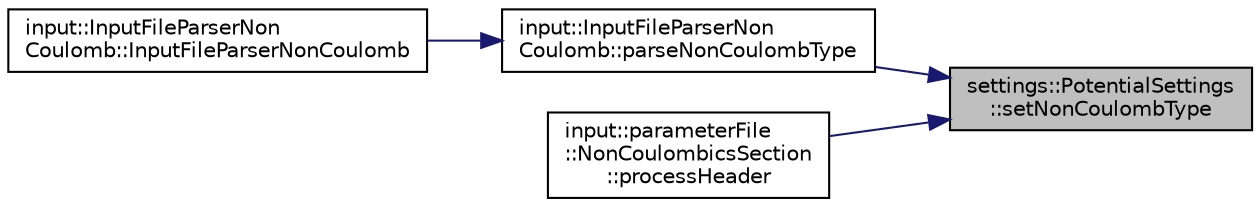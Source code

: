 digraph "settings::PotentialSettings::setNonCoulombType"
{
 // LATEX_PDF_SIZE
  edge [fontname="Helvetica",fontsize="10",labelfontname="Helvetica",labelfontsize="10"];
  node [fontname="Helvetica",fontsize="10",shape=record];
  rankdir="RL";
  Node1 [label="settings::PotentialSettings\l::setNonCoulombType",height=0.2,width=0.4,color="black", fillcolor="grey75", style="filled", fontcolor="black",tooltip="Set the nonCoulomb type as string and enum in the PotentialSettings class."];
  Node1 -> Node2 [dir="back",color="midnightblue",fontsize="10",style="solid",fontname="Helvetica"];
  Node2 [label="input::InputFileParserNon\lCoulomb::parseNonCoulombType",height=0.2,width=0.4,color="black", fillcolor="white", style="filled",URL="$classinput_1_1InputFileParserNonCoulomb.html#add8f9f2f50e716bf29d30eefa5b0ef55",tooltip="Parse the nonCoulombic type of the guff.dat file."];
  Node2 -> Node3 [dir="back",color="midnightblue",fontsize="10",style="solid",fontname="Helvetica"];
  Node3 [label="input::InputFileParserNon\lCoulomb::InputFileParserNonCoulomb",height=0.2,width=0.4,color="black", fillcolor="white", style="filled",URL="$classinput_1_1InputFileParserNonCoulomb.html#a7d9fb5c49a7cac5d28885c467273c82e",tooltip="Construct a new Input File Parser Non Coulomb Type:: Input File Parser Non Coulomb Type object."];
  Node1 -> Node4 [dir="back",color="midnightblue",fontsize="10",style="solid",fontname="Helvetica"];
  Node4 [label="input::parameterFile\l::NonCoulombicsSection\l::processHeader",height=0.2,width=0.4,color="black", fillcolor="white", style="filled",URL="$classinput_1_1parameterFile_1_1NonCoulombicsSection.html#a3df3c55a22182f528c81c0547902a900",tooltip="processes the nonCoulombics header of the parameter file"];
}
